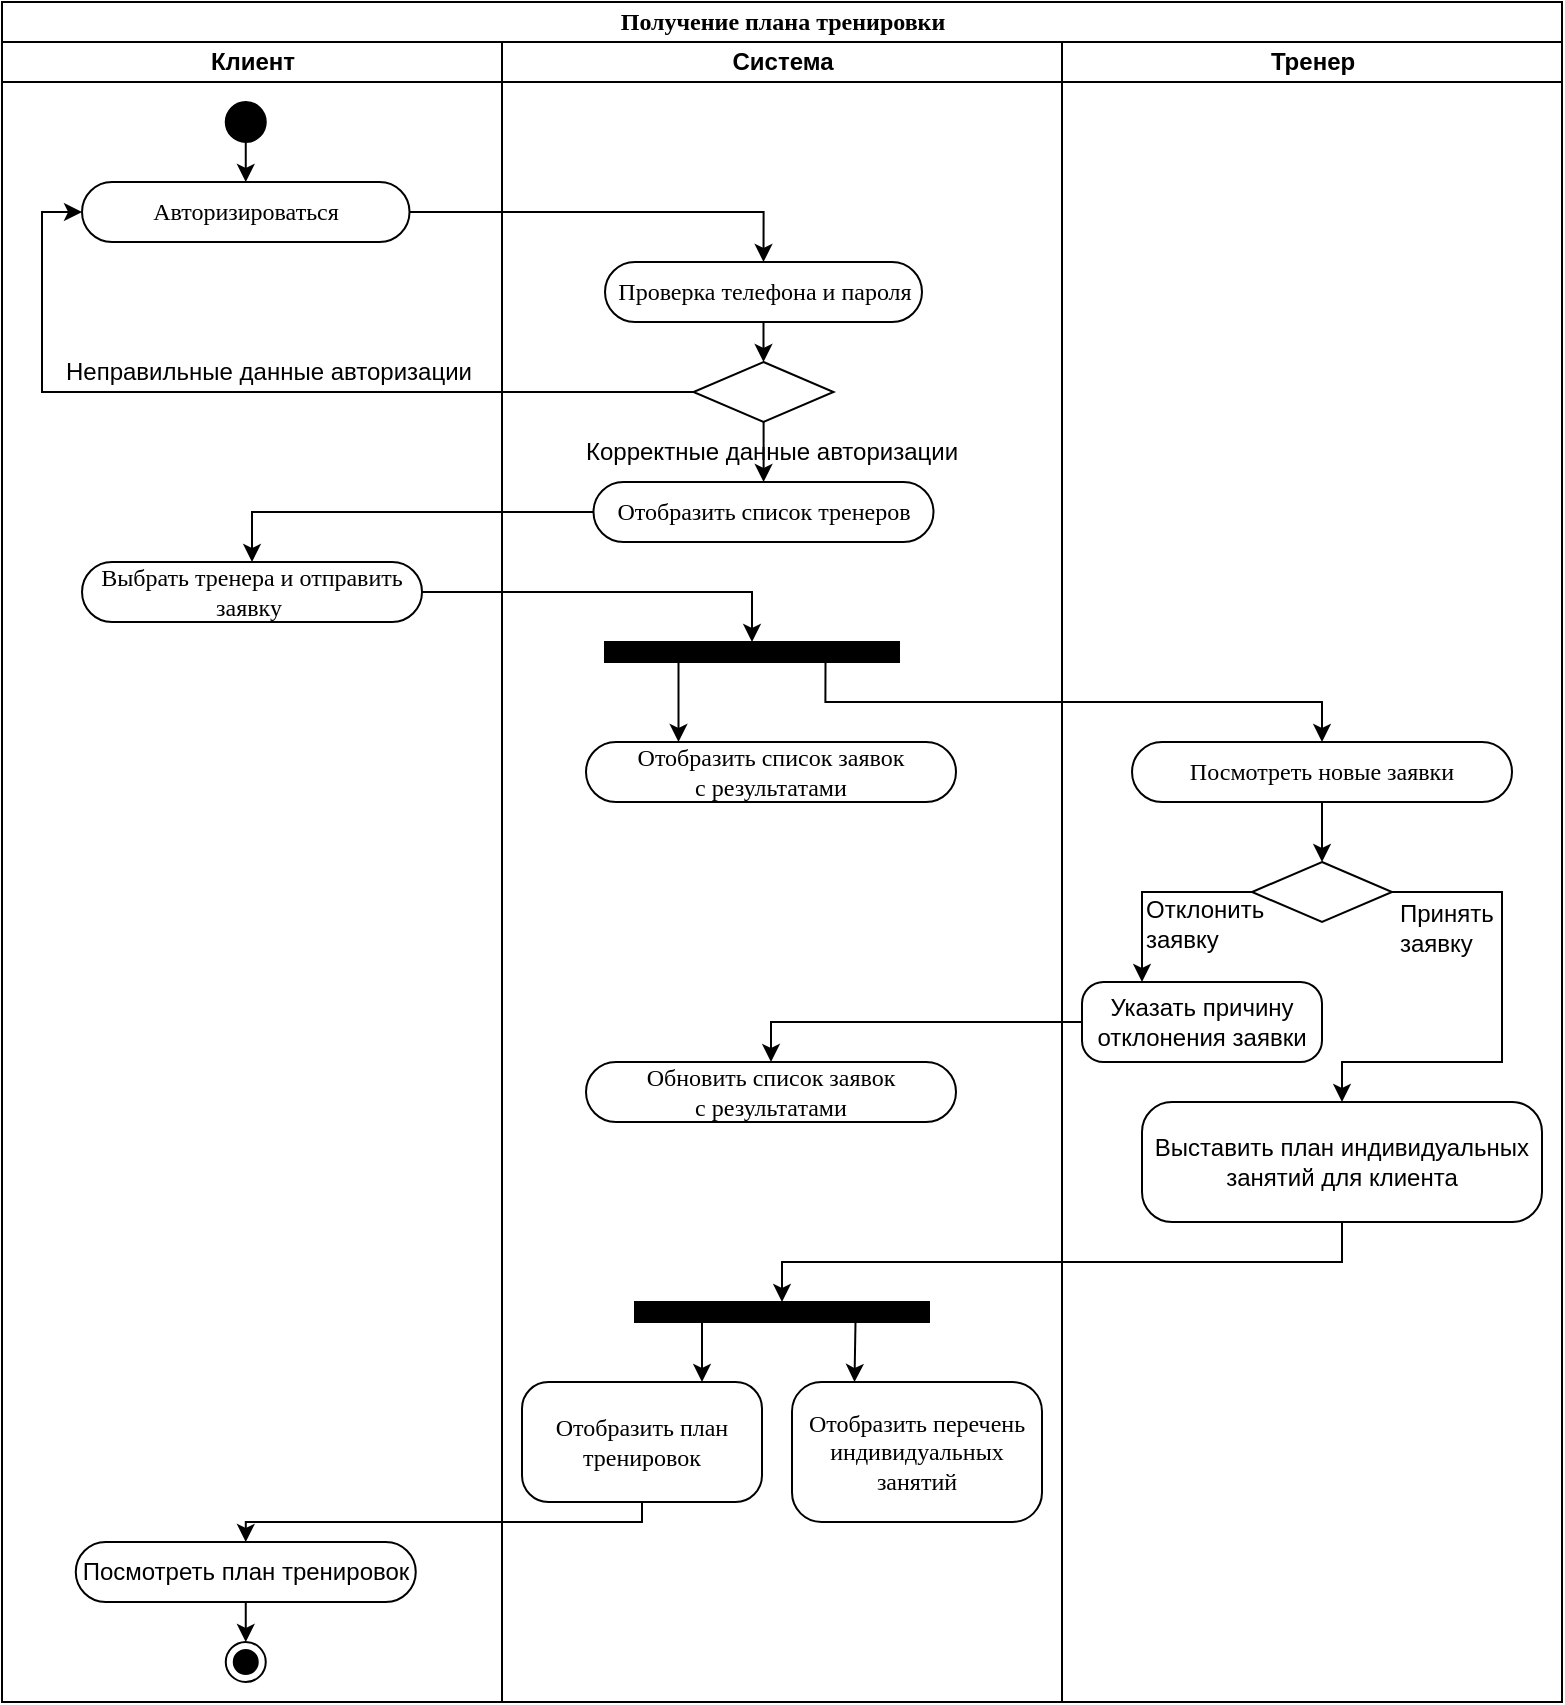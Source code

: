 <mxfile version="24.1.0" type="device">
  <diagram name="Страница — 1" id="hp7vS3gpW0PIcEVraEkY">
    <mxGraphModel dx="2607" dy="1535" grid="1" gridSize="10" guides="1" tooltips="1" connect="1" arrows="1" fold="1" page="1" pageScale="1" pageWidth="827" pageHeight="1169" math="0" shadow="0">
      <root>
        <mxCell id="0" />
        <mxCell id="1" parent="0" />
        <mxCell id="TI2m-fu065s9IQ4XHAfz-1" value="Получение плана тренировки" style="swimlane;html=1;childLayout=stackLayout;startSize=20;rounded=0;shadow=0;comic=0;labelBackgroundColor=none;strokeWidth=1;fontFamily=Verdana;fontSize=12;align=center;" vertex="1" parent="1">
          <mxGeometry x="30" y="30" width="780" height="850" as="geometry">
            <mxRectangle x="40" y="10" width="320" height="30" as="alternateBounds" />
          </mxGeometry>
        </mxCell>
        <mxCell id="TI2m-fu065s9IQ4XHAfz-2" value="Клиент" style="swimlane;html=1;startSize=20;" vertex="1" parent="TI2m-fu065s9IQ4XHAfz-1">
          <mxGeometry y="20" width="250" height="830" as="geometry" />
        </mxCell>
        <mxCell id="TI2m-fu065s9IQ4XHAfz-3" style="edgeStyle=orthogonalEdgeStyle;rounded=0;orthogonalLoop=1;jettySize=auto;html=1;exitX=0.5;exitY=1;exitDx=0;exitDy=0;entryX=0.5;entryY=0;entryDx=0;entryDy=0;" edge="1" parent="TI2m-fu065s9IQ4XHAfz-2" source="TI2m-fu065s9IQ4XHAfz-4" target="TI2m-fu065s9IQ4XHAfz-5">
          <mxGeometry relative="1" as="geometry" />
        </mxCell>
        <mxCell id="TI2m-fu065s9IQ4XHAfz-4" value="" style="ellipse;fillColor=strokeColor;html=1;" vertex="1" parent="TI2m-fu065s9IQ4XHAfz-2">
          <mxGeometry x="111.88" y="30" width="20" height="20" as="geometry" />
        </mxCell>
        <mxCell id="TI2m-fu065s9IQ4XHAfz-5" value="Авторизироваться" style="rounded=1;whiteSpace=wrap;html=1;shadow=0;comic=0;labelBackgroundColor=none;strokeWidth=1;fontFamily=Verdana;fontSize=12;align=center;arcSize=50;" vertex="1" parent="TI2m-fu065s9IQ4XHAfz-2">
          <mxGeometry x="40.01" y="70" width="163.75" height="30" as="geometry" />
        </mxCell>
        <mxCell id="TI2m-fu065s9IQ4XHAfz-6" value="Неправильные данные авторизации" style="text;html=1;align=left;verticalAlign=middle;whiteSpace=wrap;rounded=0;" vertex="1" parent="TI2m-fu065s9IQ4XHAfz-2">
          <mxGeometry x="30" y="150" width="210" height="30" as="geometry" />
        </mxCell>
        <mxCell id="TI2m-fu065s9IQ4XHAfz-8" style="edgeStyle=orthogonalEdgeStyle;rounded=0;orthogonalLoop=1;jettySize=auto;html=1;exitX=0.5;exitY=1;exitDx=0;exitDy=0;entryX=0.5;entryY=0;entryDx=0;entryDy=0;" edge="1" parent="TI2m-fu065s9IQ4XHAfz-2" source="TI2m-fu065s9IQ4XHAfz-9" target="TI2m-fu065s9IQ4XHAfz-10">
          <mxGeometry relative="1" as="geometry" />
        </mxCell>
        <mxCell id="TI2m-fu065s9IQ4XHAfz-9" value="&lt;span style=&quot;font-family: Helvetica;&quot;&gt;Посмотреть план тренировок&lt;/span&gt;" style="rounded=1;whiteSpace=wrap;html=1;shadow=0;comic=0;labelBackgroundColor=none;strokeWidth=1;fontFamily=Verdana;fontSize=12;align=center;arcSize=50;" vertex="1" parent="TI2m-fu065s9IQ4XHAfz-2">
          <mxGeometry x="36.88" y="750" width="170" height="30" as="geometry" />
        </mxCell>
        <mxCell id="TI2m-fu065s9IQ4XHAfz-10" value="" style="ellipse;html=1;shape=endState;fillColor=strokeColor;" vertex="1" parent="TI2m-fu065s9IQ4XHAfz-2">
          <mxGeometry x="111.88" y="800" width="20" height="20" as="geometry" />
        </mxCell>
        <mxCell id="TI2m-fu065s9IQ4XHAfz-11" value="Система" style="swimlane;html=1;startSize=20;" vertex="1" parent="TI2m-fu065s9IQ4XHAfz-1">
          <mxGeometry x="250" y="20" width="280" height="830" as="geometry" />
        </mxCell>
        <mxCell id="TI2m-fu065s9IQ4XHAfz-12" style="edgeStyle=orthogonalEdgeStyle;rounded=0;orthogonalLoop=1;jettySize=auto;html=1;" edge="1" parent="TI2m-fu065s9IQ4XHAfz-11" source="TI2m-fu065s9IQ4XHAfz-13" target="TI2m-fu065s9IQ4XHAfz-17">
          <mxGeometry relative="1" as="geometry" />
        </mxCell>
        <mxCell id="TI2m-fu065s9IQ4XHAfz-13" value="" style="rhombus;whiteSpace=wrap;html=1;" vertex="1" parent="TI2m-fu065s9IQ4XHAfz-11">
          <mxGeometry x="95.75" y="160" width="70" height="30" as="geometry" />
        </mxCell>
        <mxCell id="TI2m-fu065s9IQ4XHAfz-14" style="edgeStyle=orthogonalEdgeStyle;rounded=0;orthogonalLoop=1;jettySize=auto;html=1;entryX=0.5;entryY=0;entryDx=0;entryDy=0;" edge="1" parent="TI2m-fu065s9IQ4XHAfz-11" source="TI2m-fu065s9IQ4XHAfz-15" target="TI2m-fu065s9IQ4XHAfz-13">
          <mxGeometry relative="1" as="geometry" />
        </mxCell>
        <mxCell id="TI2m-fu065s9IQ4XHAfz-15" value="Проверка телефона и пароля" style="rounded=1;whiteSpace=wrap;html=1;shadow=0;comic=0;labelBackgroundColor=none;strokeWidth=1;fontFamily=Verdana;fontSize=12;align=center;arcSize=50;" vertex="1" parent="TI2m-fu065s9IQ4XHAfz-11">
          <mxGeometry x="51.5" y="110" width="158.5" height="30" as="geometry" />
        </mxCell>
        <mxCell id="TI2m-fu065s9IQ4XHAfz-16" value="Корректные данные авторизации" style="text;html=1;align=left;verticalAlign=middle;whiteSpace=wrap;rounded=0;" vertex="1" parent="TI2m-fu065s9IQ4XHAfz-11">
          <mxGeometry x="40" y="190" width="240" height="30" as="geometry" />
        </mxCell>
        <mxCell id="TI2m-fu065s9IQ4XHAfz-19" value="Отобразить&amp;nbsp;список заявок&lt;div&gt;с результатами&lt;/div&gt;" style="rounded=1;whiteSpace=wrap;html=1;shadow=0;comic=0;labelBackgroundColor=none;strokeWidth=1;fontFamily=Verdana;fontSize=12;align=center;arcSize=50;" vertex="1" parent="TI2m-fu065s9IQ4XHAfz-11">
          <mxGeometry x="42" y="350" width="185" height="30" as="geometry" />
        </mxCell>
        <mxCell id="TI2m-fu065s9IQ4XHAfz-20" style="edgeStyle=orthogonalEdgeStyle;rounded=0;orthogonalLoop=1;jettySize=auto;html=1;exitX=0.25;exitY=1;exitDx=0;exitDy=0;entryX=0.25;entryY=0;entryDx=0;entryDy=0;" edge="1" parent="TI2m-fu065s9IQ4XHAfz-11" source="TI2m-fu065s9IQ4XHAfz-21" target="TI2m-fu065s9IQ4XHAfz-19">
          <mxGeometry relative="1" as="geometry" />
        </mxCell>
        <mxCell id="TI2m-fu065s9IQ4XHAfz-22" value="Обновить список заявок&lt;div&gt;с результатами&lt;/div&gt;" style="rounded=1;whiteSpace=wrap;html=1;shadow=0;comic=0;labelBackgroundColor=none;strokeWidth=1;fontFamily=Verdana;fontSize=12;align=center;arcSize=50;" vertex="1" parent="TI2m-fu065s9IQ4XHAfz-11">
          <mxGeometry x="42" y="510" width="185" height="30" as="geometry" />
        </mxCell>
        <mxCell id="TI2m-fu065s9IQ4XHAfz-23" style="edgeStyle=orthogonalEdgeStyle;rounded=0;orthogonalLoop=1;jettySize=auto;html=1;exitX=0.25;exitY=1;exitDx=0;exitDy=0;entryX=0.75;entryY=0;entryDx=0;entryDy=0;" edge="1" parent="TI2m-fu065s9IQ4XHAfz-11" source="TI2m-fu065s9IQ4XHAfz-25" target="TI2m-fu065s9IQ4XHAfz-26">
          <mxGeometry relative="1" as="geometry" />
        </mxCell>
        <mxCell id="TI2m-fu065s9IQ4XHAfz-24" style="edgeStyle=orthogonalEdgeStyle;rounded=0;orthogonalLoop=1;jettySize=auto;html=1;exitX=0.75;exitY=1;exitDx=0;exitDy=0;entryX=0.25;entryY=0;entryDx=0;entryDy=0;" edge="1" parent="TI2m-fu065s9IQ4XHAfz-11" source="TI2m-fu065s9IQ4XHAfz-25" target="TI2m-fu065s9IQ4XHAfz-27">
          <mxGeometry relative="1" as="geometry" />
        </mxCell>
        <mxCell id="TI2m-fu065s9IQ4XHAfz-25" value="" style="whiteSpace=wrap;html=1;rounded=0;shadow=0;comic=0;labelBackgroundColor=none;strokeWidth=1;fillColor=#000000;fontFamily=Verdana;fontSize=12;align=center;rotation=0;" vertex="1" parent="TI2m-fu065s9IQ4XHAfz-11">
          <mxGeometry x="66.5" y="630" width="147" height="10" as="geometry" />
        </mxCell>
        <mxCell id="TI2m-fu065s9IQ4XHAfz-26" value="Отобразить план тренировок" style="rounded=1;whiteSpace=wrap;html=1;shadow=0;comic=0;labelBackgroundColor=none;strokeWidth=1;fontFamily=Verdana;fontSize=12;align=center;arcSize=22;" vertex="1" parent="TI2m-fu065s9IQ4XHAfz-11">
          <mxGeometry x="10" y="670" width="120" height="60" as="geometry" />
        </mxCell>
        <mxCell id="TI2m-fu065s9IQ4XHAfz-27" value="Отобразить &lt;font face=&quot;Verdana&quot;&gt;перечень&lt;/font&gt;&lt;div&gt;&lt;span style=&quot;text-align: justify; background-color: transparent; color: light-dark(rgb(0, 0, 0), rgb(255, 255, 255));&quot;&gt;индивидуальных занятий&lt;/span&gt;&lt;/div&gt;" style="rounded=1;whiteSpace=wrap;html=1;shadow=0;comic=0;labelBackgroundColor=none;strokeWidth=1;fontFamily=Verdana;fontSize=12;align=center;arcSize=21;" vertex="1" parent="TI2m-fu065s9IQ4XHAfz-11">
          <mxGeometry x="145" y="670" width="125" height="70" as="geometry" />
        </mxCell>
        <mxCell id="TI2m-fu065s9IQ4XHAfz-7" value="Выбрать тренера и отправить заявку&amp;nbsp;" style="rounded=1;whiteSpace=wrap;html=1;shadow=0;comic=0;labelBackgroundColor=none;strokeWidth=1;fontFamily=Verdana;fontSize=12;align=center;arcSize=50;" vertex="1" parent="TI2m-fu065s9IQ4XHAfz-11">
          <mxGeometry x="-209.99" y="260" width="170" height="30" as="geometry" />
        </mxCell>
        <mxCell id="TI2m-fu065s9IQ4XHAfz-17" value="Отобразить список тренеров" style="rounded=1;whiteSpace=wrap;html=1;shadow=0;comic=0;labelBackgroundColor=none;strokeWidth=1;fontFamily=Verdana;fontSize=12;align=center;arcSize=50;" vertex="1" parent="TI2m-fu065s9IQ4XHAfz-11">
          <mxGeometry x="45.75" y="220" width="170" height="30" as="geometry" />
        </mxCell>
        <mxCell id="TI2m-fu065s9IQ4XHAfz-18" style="edgeStyle=orthogonalEdgeStyle;rounded=0;orthogonalLoop=1;jettySize=auto;html=1;exitX=0.5;exitY=1;exitDx=0;exitDy=0;" edge="1" parent="TI2m-fu065s9IQ4XHAfz-11">
          <mxGeometry relative="1" as="geometry">
            <mxPoint x="160" y="210" as="sourcePoint" />
            <mxPoint x="160" y="210" as="targetPoint" />
          </mxGeometry>
        </mxCell>
        <mxCell id="TI2m-fu065s9IQ4XHAfz-21" value="" style="whiteSpace=wrap;html=1;rounded=0;shadow=0;comic=0;labelBackgroundColor=none;strokeWidth=1;fillColor=#000000;fontFamily=Verdana;fontSize=12;align=center;rotation=0;" vertex="1" parent="TI2m-fu065s9IQ4XHAfz-11">
          <mxGeometry x="51.5" y="300" width="147" height="10" as="geometry" />
        </mxCell>
        <mxCell id="TI2m-fu065s9IQ4XHAfz-30" style="edgeStyle=orthogonalEdgeStyle;rounded=0;orthogonalLoop=1;jettySize=auto;html=1;entryX=0.5;entryY=0;entryDx=0;entryDy=0;" edge="1" parent="TI2m-fu065s9IQ4XHAfz-11" source="TI2m-fu065s9IQ4XHAfz-17" target="TI2m-fu065s9IQ4XHAfz-7">
          <mxGeometry relative="1" as="geometry" />
        </mxCell>
        <mxCell id="TI2m-fu065s9IQ4XHAfz-31" style="edgeStyle=orthogonalEdgeStyle;rounded=0;orthogonalLoop=1;jettySize=auto;html=1;entryX=0.5;entryY=0;entryDx=0;entryDy=0;" edge="1" parent="TI2m-fu065s9IQ4XHAfz-11" source="TI2m-fu065s9IQ4XHAfz-7" target="TI2m-fu065s9IQ4XHAfz-21">
          <mxGeometry relative="1" as="geometry" />
        </mxCell>
        <mxCell id="TI2m-fu065s9IQ4XHAfz-28" style="edgeStyle=orthogonalEdgeStyle;rounded=0;orthogonalLoop=1;jettySize=auto;html=1;entryX=0.5;entryY=0;entryDx=0;entryDy=0;" edge="1" parent="TI2m-fu065s9IQ4XHAfz-1" source="TI2m-fu065s9IQ4XHAfz-5" target="TI2m-fu065s9IQ4XHAfz-15">
          <mxGeometry relative="1" as="geometry" />
        </mxCell>
        <mxCell id="TI2m-fu065s9IQ4XHAfz-29" style="edgeStyle=orthogonalEdgeStyle;rounded=0;orthogonalLoop=1;jettySize=auto;html=1;exitX=0;exitY=0.5;exitDx=0;exitDy=0;entryX=0;entryY=0.5;entryDx=0;entryDy=0;" edge="1" parent="TI2m-fu065s9IQ4XHAfz-1" source="TI2m-fu065s9IQ4XHAfz-13" target="TI2m-fu065s9IQ4XHAfz-5">
          <mxGeometry relative="1" as="geometry">
            <mxPoint x="210" y="215" as="targetPoint" />
          </mxGeometry>
        </mxCell>
        <mxCell id="TI2m-fu065s9IQ4XHAfz-32" style="edgeStyle=orthogonalEdgeStyle;rounded=0;orthogonalLoop=1;jettySize=auto;html=1;exitX=0.75;exitY=1;exitDx=0;exitDy=0;entryX=0.5;entryY=0;entryDx=0;entryDy=0;" edge="1" parent="TI2m-fu065s9IQ4XHAfz-1" source="TI2m-fu065s9IQ4XHAfz-21" target="TI2m-fu065s9IQ4XHAfz-36">
          <mxGeometry relative="1" as="geometry" />
        </mxCell>
        <mxCell id="TI2m-fu065s9IQ4XHAfz-33" value="Тренер" style="swimlane;html=1;startSize=20;" vertex="1" parent="TI2m-fu065s9IQ4XHAfz-1">
          <mxGeometry x="530" y="20" width="250" height="830" as="geometry" />
        </mxCell>
        <mxCell id="TI2m-fu065s9IQ4XHAfz-34" style="edgeStyle=orthogonalEdgeStyle;rounded=0;orthogonalLoop=1;jettySize=auto;html=1;exitX=1;exitY=0.5;exitDx=0;exitDy=0;entryX=0.5;entryY=0;entryDx=0;entryDy=0;" edge="1" parent="TI2m-fu065s9IQ4XHAfz-33" source="TI2m-fu065s9IQ4XHAfz-35" target="TI2m-fu065s9IQ4XHAfz-40">
          <mxGeometry relative="1" as="geometry">
            <mxPoint x="216.5" y="549" as="targetPoint" />
            <Array as="points">
              <mxPoint x="220" y="425" />
              <mxPoint x="220" y="510" />
              <mxPoint x="140" y="510" />
            </Array>
          </mxGeometry>
        </mxCell>
        <mxCell id="TI2m-fu065s9IQ4XHAfz-35" value="" style="rhombus;whiteSpace=wrap;html=1;" vertex="1" parent="TI2m-fu065s9IQ4XHAfz-33">
          <mxGeometry x="95.01" y="410" width="70" height="30" as="geometry" />
        </mxCell>
        <mxCell id="TI2m-fu065s9IQ4XHAfz-36" value="Посмотреть новые заявки" style="rounded=1;whiteSpace=wrap;html=1;shadow=0;comic=0;labelBackgroundColor=none;strokeWidth=1;fontFamily=Verdana;fontSize=12;align=center;arcSize=50;" vertex="1" parent="TI2m-fu065s9IQ4XHAfz-33">
          <mxGeometry x="35.01" y="350" width="190" height="30" as="geometry" />
        </mxCell>
        <mxCell id="TI2m-fu065s9IQ4XHAfz-37" style="edgeStyle=orthogonalEdgeStyle;rounded=0;orthogonalLoop=1;jettySize=auto;html=1;exitX=0.5;exitY=1;exitDx=0;exitDy=0;entryX=0.5;entryY=0;entryDx=0;entryDy=0;" edge="1" parent="TI2m-fu065s9IQ4XHAfz-33" source="TI2m-fu065s9IQ4XHAfz-36" target="TI2m-fu065s9IQ4XHAfz-35">
          <mxGeometry relative="1" as="geometry" />
        </mxCell>
        <mxCell id="TI2m-fu065s9IQ4XHAfz-38" value="Отклонить заявку" style="text;html=1;align=left;verticalAlign=middle;whiteSpace=wrap;rounded=0;" vertex="1" parent="TI2m-fu065s9IQ4XHAfz-33">
          <mxGeometry x="40" y="426" width="70" height="30" as="geometry" />
        </mxCell>
        <mxCell id="TI2m-fu065s9IQ4XHAfz-39" value="&lt;span style=&quot;font-family: Helvetica;&quot;&gt;Указать причину отклонения заявки&lt;/span&gt;" style="rounded=1;whiteSpace=wrap;html=1;shadow=0;comic=0;labelBackgroundColor=none;strokeWidth=1;fontFamily=Verdana;fontSize=12;align=center;arcSize=27;" vertex="1" parent="TI2m-fu065s9IQ4XHAfz-33">
          <mxGeometry x="10" y="470" width="120" height="40" as="geometry" />
        </mxCell>
        <mxCell id="TI2m-fu065s9IQ4XHAfz-40" value="&lt;span style=&quot;font-family: Helvetica;&quot;&gt;Выставить план&amp;nbsp;&lt;/span&gt;&lt;span style=&quot;color: light-dark(rgb(0, 0, 0), rgb(255, 255, 255)); font-family: Helvetica; background-color: transparent;&quot;&gt;индивидуальных занятий для клиента&lt;/span&gt;" style="rounded=1;whiteSpace=wrap;html=1;shadow=0;comic=0;labelBackgroundColor=none;strokeWidth=1;fontFamily=Verdana;fontSize=12;align=center;arcSize=25;" vertex="1" parent="TI2m-fu065s9IQ4XHAfz-33">
          <mxGeometry x="40" y="530" width="200" height="60" as="geometry" />
        </mxCell>
        <mxCell id="TI2m-fu065s9IQ4XHAfz-41" style="edgeStyle=orthogonalEdgeStyle;rounded=0;orthogonalLoop=1;jettySize=auto;html=1;exitX=0;exitY=0.5;exitDx=0;exitDy=0;entryX=0.25;entryY=0;entryDx=0;entryDy=0;" edge="1" parent="TI2m-fu065s9IQ4XHAfz-33" source="TI2m-fu065s9IQ4XHAfz-35" target="TI2m-fu065s9IQ4XHAfz-39">
          <mxGeometry relative="1" as="geometry">
            <mxPoint x="-30" y="510" as="targetPoint" />
          </mxGeometry>
        </mxCell>
        <mxCell id="TI2m-fu065s9IQ4XHAfz-42" value="Принять заявку" style="text;html=1;align=left;verticalAlign=middle;whiteSpace=wrap;rounded=0;" vertex="1" parent="TI2m-fu065s9IQ4XHAfz-33">
          <mxGeometry x="167" y="428" width="60" height="30" as="geometry" />
        </mxCell>
        <mxCell id="TI2m-fu065s9IQ4XHAfz-43" style="edgeStyle=orthogonalEdgeStyle;rounded=0;orthogonalLoop=1;jettySize=auto;html=1;entryX=0.5;entryY=0;entryDx=0;entryDy=0;" edge="1" parent="TI2m-fu065s9IQ4XHAfz-1" source="TI2m-fu065s9IQ4XHAfz-39" target="TI2m-fu065s9IQ4XHAfz-22">
          <mxGeometry relative="1" as="geometry" />
        </mxCell>
        <mxCell id="TI2m-fu065s9IQ4XHAfz-44" style="edgeStyle=orthogonalEdgeStyle;rounded=0;orthogonalLoop=1;jettySize=auto;html=1;entryX=0.5;entryY=0;entryDx=0;entryDy=0;" edge="1" parent="TI2m-fu065s9IQ4XHAfz-1" source="TI2m-fu065s9IQ4XHAfz-26" target="TI2m-fu065s9IQ4XHAfz-9">
          <mxGeometry relative="1" as="geometry">
            <Array as="points">
              <mxPoint x="320" y="760" />
              <mxPoint x="122" y="760" />
            </Array>
          </mxGeometry>
        </mxCell>
        <mxCell id="TI2m-fu065s9IQ4XHAfz-45" style="edgeStyle=orthogonalEdgeStyle;rounded=0;orthogonalLoop=1;jettySize=auto;html=1;exitX=0.5;exitY=1;exitDx=0;exitDy=0;entryX=0.5;entryY=0;entryDx=0;entryDy=0;" edge="1" parent="TI2m-fu065s9IQ4XHAfz-1" source="TI2m-fu065s9IQ4XHAfz-40" target="TI2m-fu065s9IQ4XHAfz-25">
          <mxGeometry relative="1" as="geometry" />
        </mxCell>
      </root>
    </mxGraphModel>
  </diagram>
</mxfile>
